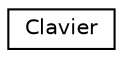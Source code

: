 digraph "Graphe hiérarchique des classes"
{
  edge [fontname="Helvetica",fontsize="10",labelfontname="Helvetica",labelfontsize="10"];
  node [fontname="Helvetica",fontsize="10",shape=record];
  rankdir="LR";
  Node0 [label="Clavier",height=0.2,width=0.4,color="black", fillcolor="white", style="filled",URL="$class_clavier.html"];
}

